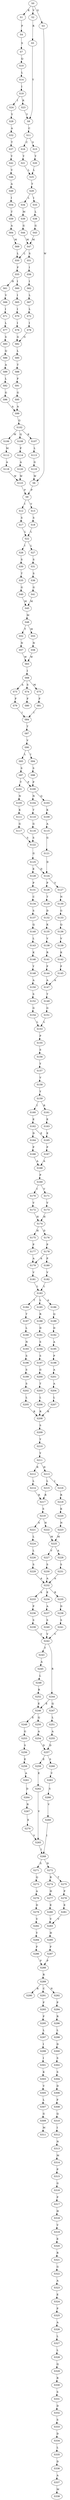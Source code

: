 strict digraph  {
	S0 -> S1 [ label = K ];
	S0 -> S2 [ label = V ];
	S0 -> S3 [ label = G ];
	S1 -> S4 [ label = P ];
	S2 -> S5 [ label = R ];
	S3 -> S6 [ label = W ];
	S4 -> S7 [ label = S ];
	S5 -> S8 [ label = Y ];
	S6 -> S9 [ label = P ];
	S7 -> S10 [ label = Q ];
	S8 -> S11 [ label = C ];
	S9 -> S12 [ label = I ];
	S9 -> S13 [ label = V ];
	S10 -> S14 [ label = L ];
	S11 -> S15 [ label = S ];
	S11 -> S16 [ label = C ];
	S12 -> S17 [ label = S ];
	S13 -> S18 [ label = S ];
	S14 -> S19 [ label = I ];
	S15 -> S20 [ label = Y ];
	S16 -> S21 [ label = Y ];
	S17 -> S22 [ label = L ];
	S18 -> S22 [ label = L ];
	S19 -> S23 [ label = R ];
	S19 -> S24 [ label = I ];
	S20 -> S25 [ label = L ];
	S21 -> S25 [ label = L ];
	S22 -> S26 [ label = I ];
	S22 -> S27 [ label = L ];
	S23 -> S8 [ label = Y ];
	S24 -> S28 [ label = Y ];
	S25 -> S29 [ label = T ];
	S26 -> S30 [ label = S ];
	S27 -> S31 [ label = S ];
	S28 -> S32 [ label = A ];
	S29 -> S33 [ label = I ];
	S29 -> S34 [ label = L ];
	S30 -> S35 [ label = T ];
	S31 -> S36 [ label = S ];
	S32 -> S37 [ label = T ];
	S33 -> S38 [ label = L ];
	S34 -> S39 [ label = M ];
	S35 -> S40 [ label = G ];
	S36 -> S41 [ label = G ];
	S37 -> S42 [ label = Y ];
	S38 -> S43 [ label = G ];
	S39 -> S44 [ label = G ];
	S40 -> S45 [ label = M ];
	S41 -> S45 [ label = M ];
	S42 -> S46 [ label = V ];
	S43 -> S47 [ label = M ];
	S44 -> S47 [ label = M ];
	S45 -> S48 [ label = M ];
	S46 -> S49 [ label = A ];
	S47 -> S50 [ label = L ];
	S47 -> S51 [ label = S ];
	S48 -> S52 [ label = T ];
	S48 -> S53 [ label = M ];
	S49 -> S54 [ label = I ];
	S50 -> S55 [ label = F ];
	S51 -> S56 [ label = I ];
	S52 -> S57 [ label = N ];
	S53 -> S58 [ label = N ];
	S54 -> S59 [ label = T ];
	S55 -> S60 [ label = I ];
	S55 -> S61 [ label = H ];
	S56 -> S62 [ label = I ];
	S57 -> S63 [ label = W ];
	S58 -> S63 [ label = W ];
	S59 -> S64 [ label = A ];
	S60 -> S65 [ label = I ];
	S61 -> S66 [ label = V ];
	S62 -> S67 [ label = L ];
	S63 -> S68 [ label = I ];
	S64 -> S69 [ label = M ];
	S65 -> S70 [ label = I ];
	S66 -> S71 [ label = I ];
	S67 -> S72 [ label = L ];
	S68 -> S73 [ label = A ];
	S68 -> S74 [ label = S ];
	S68 -> S75 [ label = M ];
	S69 -> S50 [ label = L ];
	S70 -> S76 [ label = I ];
	S71 -> S77 [ label = L ];
	S72 -> S78 [ label = I ];
	S73 -> S79 [ label = F ];
	S74 -> S80 [ label = F ];
	S75 -> S81 [ label = F ];
	S76 -> S82 [ label = G ];
	S77 -> S83 [ label = S ];
	S78 -> S82 [ label = G ];
	S79 -> S84 [ label = I ];
	S81 -> S84 [ label = I ];
	S82 -> S85 [ label = L ];
	S83 -> S86 [ label = Q ];
	S84 -> S87 [ label = T ];
	S85 -> S88 [ label = T ];
	S86 -> S89 [ label = A ];
	S87 -> S90 [ label = V ];
	S88 -> S91 [ label = F ];
	S89 -> S92 [ label = L ];
	S90 -> S93 [ label = L ];
	S90 -> S94 [ label = I ];
	S91 -> S95 [ label = G ];
	S92 -> S96 [ label = G ];
	S93 -> S97 [ label = S ];
	S94 -> S98 [ label = S ];
	S95 -> S99 [ label = A ];
	S96 -> S99 [ label = A ];
	S97 -> S100 [ label = P ];
	S97 -> S101 [ label = T ];
	S98 -> S100 [ label = P ];
	S99 -> S102 [ label = Q ];
	S100 -> S103 [ label = Q ];
	S100 -> S104 [ label = N ];
	S101 -> S105 [ label = N ];
	S102 -> S106 [ label = M ];
	S102 -> S107 [ label = K ];
	S102 -> S108 [ label = Q ];
	S103 -> S109 [ label = K ];
	S104 -> S110 [ label = T ];
	S105 -> S111 [ label = K ];
	S106 -> S112 [ label = M ];
	S107 -> S113 [ label = L ];
	S108 -> S114 [ label = F ];
	S109 -> S115 [ label = A ];
	S110 -> S116 [ label = G ];
	S111 -> S117 [ label = G ];
	S112 -> S118 [ label = A ];
	S113 -> S119 [ label = G ];
	S114 -> S120 [ label = A ];
	S115 -> S121 [ label = G ];
	S116 -> S122 [ label = S ];
	S117 -> S122 [ label = S ];
	S118 -> S123 [ label = W ];
	S119 -> S6 [ label = W ];
	S120 -> S123 [ label = W ];
	S121 -> S124 [ label = D ];
	S122 -> S125 [ label = G ];
	S123 -> S9 [ label = P ];
	S124 -> S126 [ label = P ];
	S124 -> S127 [ label = V ];
	S125 -> S124 [ label = D ];
	S125 -> S128 [ label = E ];
	S126 -> S129 [ label = T ];
	S127 -> S130 [ label = N ];
	S128 -> S131 [ label = P ];
	S129 -> S132 [ label = D ];
	S130 -> S133 [ label = G ];
	S131 -> S134 [ label = C ];
	S132 -> S135 [ label = K ];
	S133 -> S136 [ label = Q ];
	S134 -> S137 [ label = S ];
	S135 -> S138 [ label = V ];
	S136 -> S139 [ label = V ];
	S137 -> S140 [ label = Q ];
	S138 -> S141 [ label = R ];
	S139 -> S142 [ label = K ];
	S140 -> S143 [ label = L ];
	S141 -> S144 [ label = F ];
	S142 -> S145 [ label = F ];
	S143 -> S146 [ label = K ];
	S144 -> S147 [ label = A ];
	S145 -> S147 [ label = A ];
	S146 -> S148 [ label = Y ];
	S147 -> S149 [ label = T ];
	S148 -> S150 [ label = A ];
	S149 -> S151 [ label = G ];
	S150 -> S152 [ label = S ];
	S151 -> S153 [ label = L ];
	S152 -> S154 [ label = G ];
	S153 -> S155 [ label = P ];
	S154 -> S153 [ label = L ];
	S155 -> S156 [ label = S ];
	S156 -> S157 [ label = Y ];
	S157 -> S158 [ label = V ];
	S158 -> S159 [ label = Y ];
	S159 -> S160 [ label = I ];
	S159 -> S161 [ label = R ];
	S160 -> S162 [ label = E ];
	S161 -> S163 [ label = E ];
	S162 -> S164 [ label = D ];
	S162 -> S165 [ label = E ];
	S163 -> S165 [ label = E ];
	S164 -> S166 [ label = P ];
	S165 -> S167 [ label = P ];
	S166 -> S168 [ label = A ];
	S167 -> S168 [ label = A ];
	S168 -> S169 [ label = P ];
	S169 -> S170 [ label = I ];
	S169 -> S171 [ label = V ];
	S170 -> S172 [ label = V ];
	S171 -> S173 [ label = V ];
	S172 -> S174 [ label = H ];
	S173 -> S174 [ label = H ];
	S174 -> S175 [ label = H ];
	S174 -> S176 [ label = D ];
	S175 -> S177 [ label = P ];
	S176 -> S178 [ label = P ];
	S177 -> S179 [ label = A ];
	S178 -> S180 [ label = P ];
	S178 -> S179 [ label = A ];
	S179 -> S181 [ label = V ];
	S180 -> S182 [ label = V ];
	S181 -> S183 [ label = L ];
	S182 -> S183 [ label = L ];
	S183 -> S184 [ label = T ];
	S183 -> S185 [ label = L ];
	S183 -> S186 [ label = A ];
	S184 -> S187 [ label = T ];
	S185 -> S188 [ label = R ];
	S186 -> S189 [ label = Q ];
	S187 -> S190 [ label = L ];
	S188 -> S191 [ label = D ];
	S189 -> S192 [ label = D ];
	S190 -> S193 [ label = N ];
	S191 -> S194 [ label = S ];
	S192 -> S195 [ label = A ];
	S193 -> S196 [ label = S ];
	S194 -> S197 [ label = S ];
	S195 -> S198 [ label = P ];
	S196 -> S199 [ label = S ];
	S197 -> S200 [ label = G ];
	S198 -> S201 [ label = A ];
	S199 -> S202 [ label = S ];
	S200 -> S203 [ label = T ];
	S201 -> S204 [ label = A ];
	S202 -> S205 [ label = L ];
	S203 -> S206 [ label = L ];
	S204 -> S207 [ label = L ];
	S205 -> S208 [ label = R ];
	S206 -> S208 [ label = R ];
	S207 -> S208 [ label = R ];
	S208 -> S209 [ label = S ];
	S209 -> S210 [ label = Y ];
	S210 -> S211 [ label = Y ];
	S211 -> S212 [ label = R ];
	S211 -> S213 [ label = H ];
	S212 -> S214 [ label = L ];
	S213 -> S215 [ label = L ];
	S213 -> S216 [ label = I ];
	S214 -> S217 [ label = R ];
	S215 -> S217 [ label = R ];
	S216 -> S218 [ label = R ];
	S217 -> S219 [ label = S ];
	S218 -> S220 [ label = K ];
	S219 -> S221 [ label = S ];
	S219 -> S222 [ label = N ];
	S220 -> S223 [ label = N ];
	S221 -> S224 [ label = L ];
	S222 -> S225 [ label = M ];
	S223 -> S225 [ label = M ];
	S224 -> S226 [ label = L ];
	S225 -> S227 [ label = V ];
	S225 -> S228 [ label = A ];
	S226 -> S229 [ label = S ];
	S227 -> S230 [ label = S ];
	S228 -> S231 [ label = S ];
	S229 -> S232 [ label = A ];
	S230 -> S232 [ label = A ];
	S231 -> S232 [ label = A ];
	S232 -> S233 [ label = A ];
	S232 -> S234 [ label = E ];
	S232 -> S235 [ label = R ];
	S233 -> S236 [ label = P ];
	S234 -> S237 [ label = A ];
	S235 -> S238 [ label = D ];
	S236 -> S239 [ label = S ];
	S237 -> S240 [ label = S ];
	S238 -> S241 [ label = S ];
	S239 -> S242 [ label = V ];
	S240 -> S242 [ label = V ];
	S241 -> S242 [ label = V ];
	S242 -> S243 [ label = T ];
	S242 -> S244 [ label = R ];
	S243 -> S245 [ label = A ];
	S244 -> S246 [ label = E ];
	S244 -> S247 [ label = Q ];
	S245 -> S248 [ label = L ];
	S246 -> S249 [ label = E ];
	S246 -> S250 [ label = Q ];
	S247 -> S251 [ label = L ];
	S248 -> S252 [ label = R ];
	S249 -> S253 [ label = G ];
	S250 -> S254 [ label = A ];
	S251 -> S255 [ label = A ];
	S252 -> S246 [ label = E ];
	S253 -> S256 [ label = S ];
	S254 -> S257 [ label = D ];
	S255 -> S257 [ label = D ];
	S256 -> S258 [ label = E ];
	S257 -> S259 [ label = E ];
	S257 -> S260 [ label = S ];
	S258 -> S261 [ label = A ];
	S259 -> S262 [ label = E ];
	S260 -> S263 [ label = V ];
	S261 -> S264 [ label = D ];
	S262 -> S265 [ label = V ];
	S263 -> S266 [ label = S ];
	S264 -> S267 [ label = R ];
	S265 -> S268 [ label = I ];
	S266 -> S269 [ label = V ];
	S267 -> S270 [ label = E ];
	S268 -> S271 [ label = S ];
	S268 -> S272 [ label = N ];
	S269 -> S268 [ label = I ];
	S270 -> S265 [ label = V ];
	S271 -> S273 [ label = Q ];
	S272 -> S274 [ label = R ];
	S272 -> S275 [ label = T ];
	S273 -> S276 [ label = A ];
	S274 -> S277 [ label = H ];
	S275 -> S278 [ label = P ];
	S276 -> S279 [ label = D ];
	S277 -> S280 [ label = E ];
	S278 -> S281 [ label = E ];
	S279 -> S282 [ label = V ];
	S280 -> S283 [ label = V ];
	S281 -> S283 [ label = V ];
	S282 -> S284 [ label = Y ];
	S283 -> S285 [ label = H ];
	S284 -> S286 [ label = F ];
	S285 -> S287 [ label = F ];
	S286 -> S288 [ label = P ];
	S287 -> S288 [ label = P ];
	S288 -> S289 [ label = R ];
	S289 -> S290 [ label = R ];
	S289 -> S291 [ label = C ];
	S289 -> S292 [ label = N ];
	S291 -> S293 [ label = F ];
	S292 -> S294 [ label = P ];
	S293 -> S295 [ label = F ];
	S294 -> S296 [ label = R ];
	S295 -> S297 [ label = L ];
	S296 -> S298 [ label = L ];
	S297 -> S299 [ label = I ];
	S298 -> S300 [ label = D ];
	S299 -> S301 [ label = I ];
	S300 -> S302 [ label = S ];
	S301 -> S303 [ label = K ];
	S302 -> S304 [ label = S ];
	S303 -> S305 [ label = V ];
	S304 -> S306 [ label = D ];
	S305 -> S307 [ label = L ];
	S306 -> S308 [ label = F ];
	S307 -> S309 [ label = G ];
	S308 -> S310 [ label = Q ];
	S309 -> S311 [ label = M ];
	S310 -> S312 [ label = I ];
	S312 -> S313 [ label = N ];
	S313 -> S314 [ label = M ];
	S314 -> S315 [ label = P ];
	S315 -> S316 [ label = G ];
	S316 -> S317 [ label = P ];
	S317 -> S318 [ label = H ];
	S318 -> S319 [ label = V ];
	S319 -> S320 [ label = E ];
	S320 -> S321 [ label = R ];
	S321 -> S322 [ label = G ];
	S322 -> S323 [ label = A ];
	S323 -> S324 [ label = E ];
	S324 -> S325 [ label = P ];
	S325 -> S326 [ label = A ];
	S326 -> S327 [ label = L ];
	S327 -> S328 [ label = L ];
	S328 -> S329 [ label = Q ];
	S329 -> S330 [ label = R ];
	S330 -> S331 [ label = S ];
	S331 -> S332 [ label = D ];
	S332 -> S333 [ label = S ];
	S333 -> S334 [ label = D ];
	S334 -> S335 [ label = L ];
	S335 -> S336 [ label = D ];
	S336 -> S337 [ label = A ];
	S337 -> S338 [ label = M ];
}
